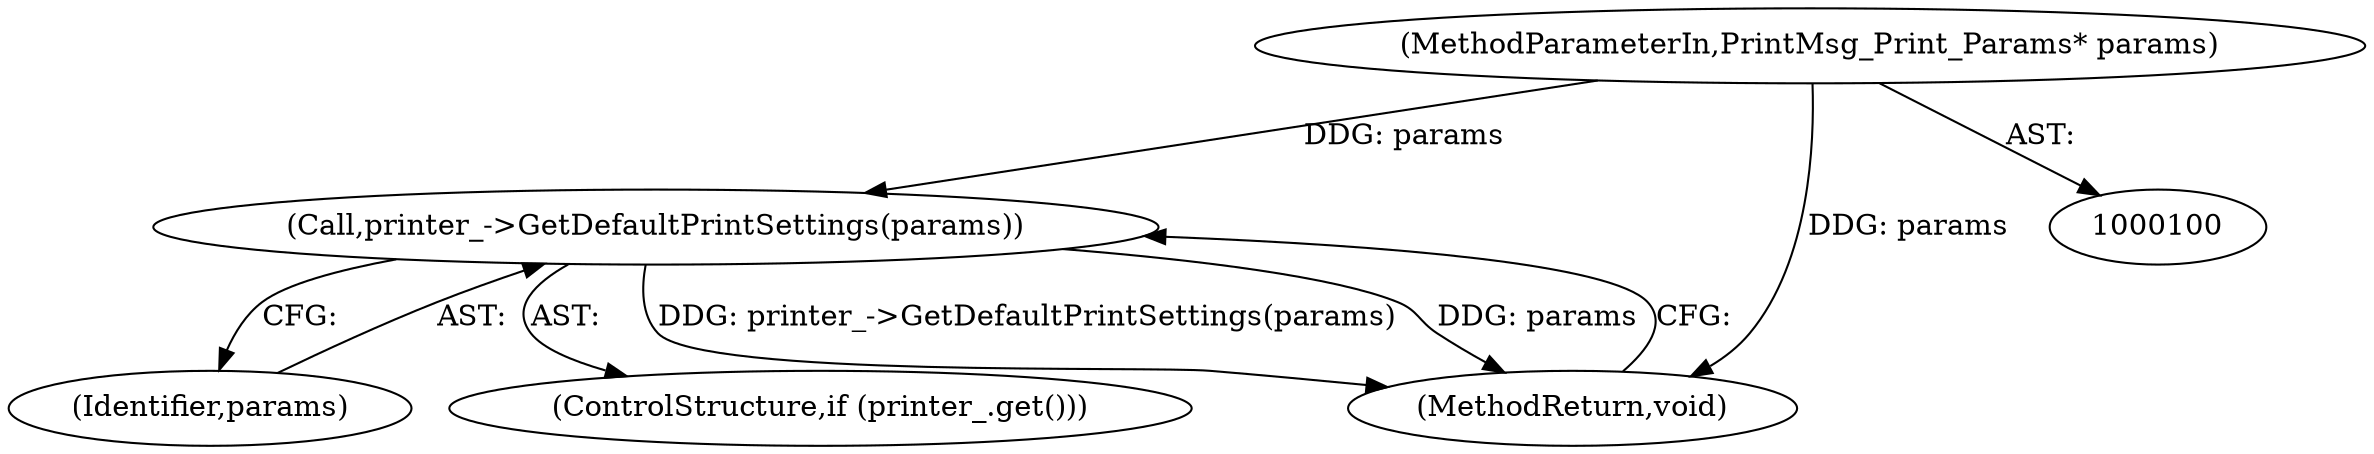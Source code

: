 digraph "1_Chrome_116d0963cadfbf55ef2ec3d13781987c4d80517a_31@pointer" {
"1000101" [label="(MethodParameterIn,PrintMsg_Print_Params* params)"];
"1000105" [label="(Call,printer_->GetDefaultPrintSettings(params))"];
"1000106" [label="(Identifier,params)"];
"1000105" [label="(Call,printer_->GetDefaultPrintSettings(params))"];
"1000101" [label="(MethodParameterIn,PrintMsg_Print_Params* params)"];
"1000103" [label="(ControlStructure,if (printer_.get()))"];
"1000107" [label="(MethodReturn,void)"];
"1000101" -> "1000100"  [label="AST: "];
"1000101" -> "1000107"  [label="DDG: params"];
"1000101" -> "1000105"  [label="DDG: params"];
"1000105" -> "1000103"  [label="AST: "];
"1000105" -> "1000106"  [label="CFG: "];
"1000106" -> "1000105"  [label="AST: "];
"1000107" -> "1000105"  [label="CFG: "];
"1000105" -> "1000107"  [label="DDG: printer_->GetDefaultPrintSettings(params)"];
"1000105" -> "1000107"  [label="DDG: params"];
}
